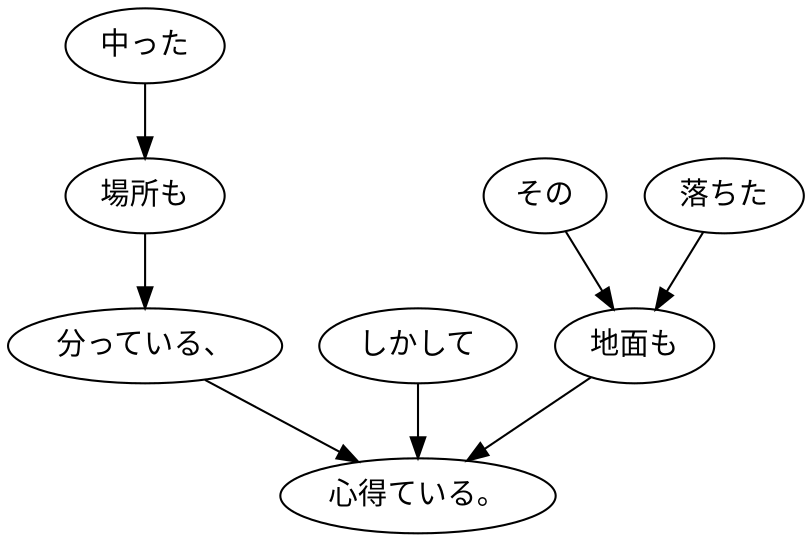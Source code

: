 digraph graph5090 {
	node0 [label="中った"];
	node1 [label="場所も"];
	node2 [label="分っている、"];
	node3 [label="しかして"];
	node4 [label="その"];
	node5 [label="落ちた"];
	node6 [label="地面も"];
	node7 [label="心得ている。"];
	node0 -> node1;
	node1 -> node2;
	node2 -> node7;
	node3 -> node7;
	node4 -> node6;
	node5 -> node6;
	node6 -> node7;
}
